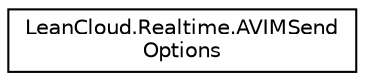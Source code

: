 digraph "Graphical Class Hierarchy"
{
  edge [fontname="Helvetica",fontsize="10",labelfontname="Helvetica",labelfontsize="10"];
  node [fontname="Helvetica",fontsize="10",shape=record];
  rankdir="LR";
  Node1 [label="LeanCloud.Realtime.AVIMSend\lOptions",height=0.2,width=0.4,color="black", fillcolor="white", style="filled",URL="$structLeanCloud_1_1Realtime_1_1AVIMSendOptions.html",tooltip="消息的发送选项 "];
}
